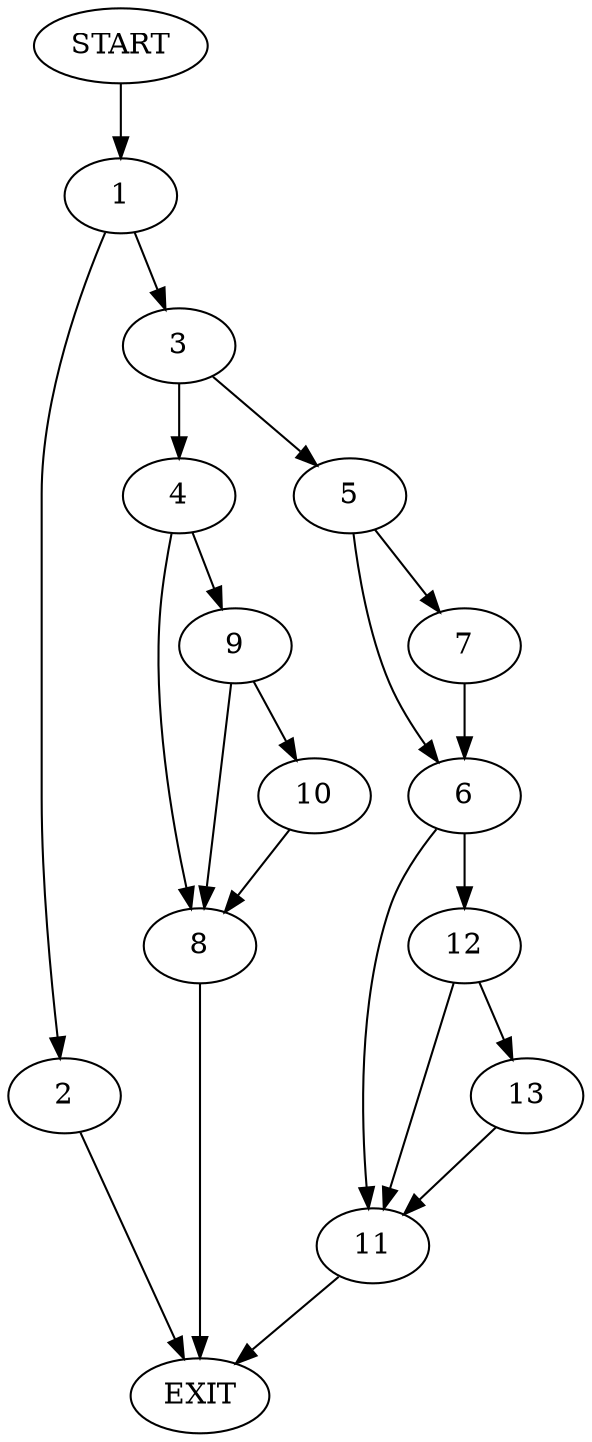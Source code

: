 digraph {
0 [label="START"]
14 [label="EXIT"]
0 -> 1
1 -> 2
1 -> 3
2 -> 14
3 -> 4
3 -> 5
5 -> 6
5 -> 7
4 -> 8
4 -> 9
9 -> 10
9 -> 8
8 -> 14
10 -> 8
6 -> 11
6 -> 12
7 -> 6
12 -> 13
12 -> 11
11 -> 14
13 -> 11
}
